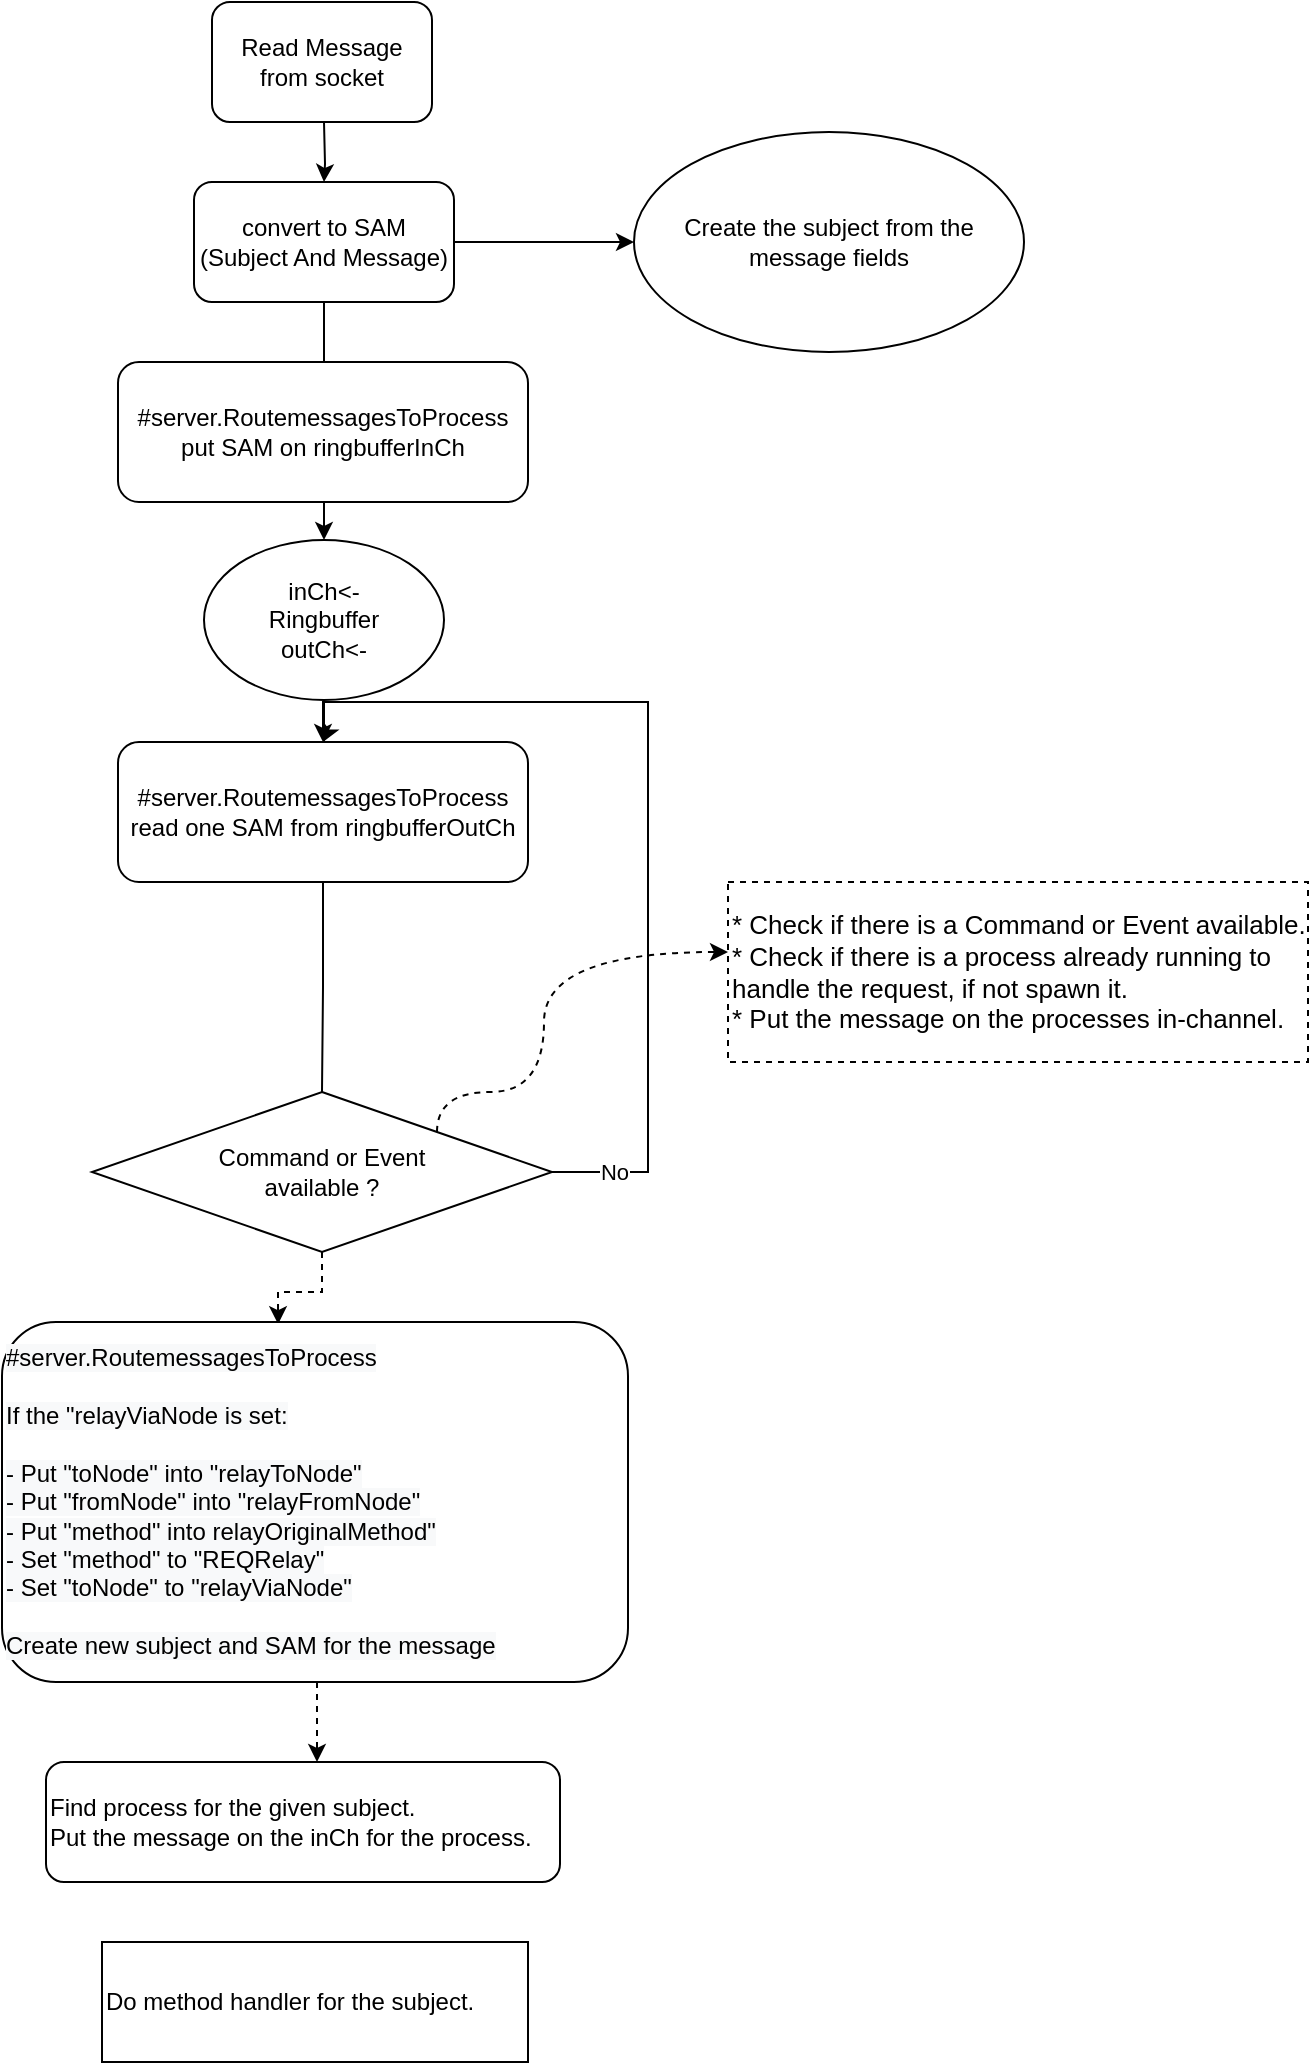 <mxfile version="15.4.0" type="device"><diagram id="C5RBs43oDa-KdzZeNtuy" name="Page-1"><mxGraphModel dx="1214" dy="874" grid="1" gridSize="10" guides="1" tooltips="1" connect="1" arrows="1" fold="1" page="1" pageScale="1" pageWidth="827" pageHeight="1169" math="0" shadow="0"><root><mxCell id="WIyWlLk6GJQsqaUBKTNV-0"/><mxCell id="WIyWlLk6GJQsqaUBKTNV-1" parent="WIyWlLk6GJQsqaUBKTNV-0"/><mxCell id="6SfeD6BV5iGqNxT6T9Xl-8" value="" style="edgeStyle=orthogonalEdgeStyle;rounded=0;orthogonalLoop=1;jettySize=auto;html=1;" edge="1" parent="WIyWlLk6GJQsqaUBKTNV-1" target="6SfeD6BV5iGqNxT6T9Xl-2"><mxGeometry relative="1" as="geometry"><mxPoint x="171" y="100" as="sourcePoint"/></mxGeometry></mxCell><mxCell id="6SfeD6BV5iGqNxT6T9Xl-0" value="Read Message from socket" style="rounded=1;whiteSpace=wrap;html=1;" vertex="1" parent="WIyWlLk6GJQsqaUBKTNV-1"><mxGeometry x="115" y="40" width="110" height="60" as="geometry"/></mxCell><mxCell id="6SfeD6BV5iGqNxT6T9Xl-7" value="" style="edgeStyle=orthogonalEdgeStyle;rounded=0;orthogonalLoop=1;jettySize=auto;html=1;" edge="1" parent="WIyWlLk6GJQsqaUBKTNV-1" source="6SfeD6BV5iGqNxT6T9Xl-2" target="6SfeD6BV5iGqNxT6T9Xl-6"><mxGeometry relative="1" as="geometry"/></mxCell><mxCell id="6SfeD6BV5iGqNxT6T9Xl-9" value="" style="edgeStyle=orthogonalEdgeStyle;rounded=0;orthogonalLoop=1;jettySize=auto;html=1;" edge="1" parent="WIyWlLk6GJQsqaUBKTNV-1" source="6SfeD6BV5iGqNxT6T9Xl-2" target="6SfeD6BV5iGqNxT6T9Xl-4"><mxGeometry relative="1" as="geometry"/></mxCell><mxCell id="6SfeD6BV5iGqNxT6T9Xl-2" value="convert to SAM&lt;br&gt;(Subject And Message)" style="rounded=1;whiteSpace=wrap;html=1;" vertex="1" parent="WIyWlLk6GJQsqaUBKTNV-1"><mxGeometry x="106" y="130" width="130" height="60" as="geometry"/></mxCell><mxCell id="6SfeD6BV5iGqNxT6T9Xl-3" value="#server.RoutemessagesToProcess&lt;br&gt;put SAM on ringbufferInCh" style="rounded=1;whiteSpace=wrap;html=1;" vertex="1" parent="WIyWlLk6GJQsqaUBKTNV-1"><mxGeometry x="68" y="220" width="205" height="70" as="geometry"/></mxCell><mxCell id="6SfeD6BV5iGqNxT6T9Xl-10" value="" style="edgeStyle=orthogonalEdgeStyle;rounded=0;orthogonalLoop=1;jettySize=auto;html=1;" edge="1" parent="WIyWlLk6GJQsqaUBKTNV-1" source="6SfeD6BV5iGqNxT6T9Xl-4" target="6SfeD6BV5iGqNxT6T9Xl-5"><mxGeometry relative="1" as="geometry"/></mxCell><mxCell id="6SfeD6BV5iGqNxT6T9Xl-4" value="inCh&amp;lt;-&lt;br&gt;Ringbuffer&lt;br&gt;outCh&amp;lt;-" style="ellipse;whiteSpace=wrap;html=1;" vertex="1" parent="WIyWlLk6GJQsqaUBKTNV-1"><mxGeometry x="111" y="309" width="120" height="80" as="geometry"/></mxCell><mxCell id="6SfeD6BV5iGqNxT6T9Xl-15" style="edgeStyle=orthogonalEdgeStyle;rounded=0;orthogonalLoop=1;jettySize=auto;html=1;exitX=0.5;exitY=1;exitDx=0;exitDy=0;entryX=0.5;entryY=0;entryDx=0;entryDy=0;startArrow=none;" edge="1" parent="WIyWlLk6GJQsqaUBKTNV-1" target="6SfeD6BV5iGqNxT6T9Xl-11"><mxGeometry relative="1" as="geometry"><mxPoint x="165.5" y="600" as="sourcePoint"/></mxGeometry></mxCell><mxCell id="6SfeD6BV5iGqNxT6T9Xl-5" value="#server.RoutemessagesToProcess&lt;br&gt;read one SAM from ringbufferOutCh" style="rounded=1;whiteSpace=wrap;html=1;" vertex="1" parent="WIyWlLk6GJQsqaUBKTNV-1"><mxGeometry x="68" y="410" width="205" height="70" as="geometry"/></mxCell><mxCell id="6SfeD6BV5iGqNxT6T9Xl-6" value="Create the subject from the message fields" style="ellipse;whiteSpace=wrap;html=1;rounded=1;" vertex="1" parent="WIyWlLk6GJQsqaUBKTNV-1"><mxGeometry x="326" y="105" width="195" height="110" as="geometry"/></mxCell><mxCell id="6SfeD6BV5iGqNxT6T9Xl-14" value="No" style="edgeStyle=orthogonalEdgeStyle;rounded=0;orthogonalLoop=1;jettySize=auto;html=1;exitX=1;exitY=0.5;exitDx=0;exitDy=0;entryX=0.5;entryY=0;entryDx=0;entryDy=0;" edge="1" parent="WIyWlLk6GJQsqaUBKTNV-1" source="6SfeD6BV5iGqNxT6T9Xl-11" target="6SfeD6BV5iGqNxT6T9Xl-5"><mxGeometry x="-0.867" relative="1" as="geometry"><Array as="points"><mxPoint x="333" y="625"/><mxPoint x="333" y="390"/><mxPoint x="171" y="390"/></Array><mxPoint as="offset"/></mxGeometry></mxCell><mxCell id="6SfeD6BV5iGqNxT6T9Xl-31" style="edgeStyle=orthogonalEdgeStyle;rounded=0;orthogonalLoop=1;jettySize=auto;html=1;entryX=0.441;entryY=0.006;entryDx=0;entryDy=0;entryPerimeter=0;dashed=1;" edge="1" parent="WIyWlLk6GJQsqaUBKTNV-1" source="6SfeD6BV5iGqNxT6T9Xl-11" target="6SfeD6BV5iGqNxT6T9Xl-30"><mxGeometry relative="1" as="geometry"/></mxCell><mxCell id="6SfeD6BV5iGqNxT6T9Xl-11" value="Command or Event&lt;br&gt;available ?" style="rhombus;whiteSpace=wrap;html=1;" vertex="1" parent="WIyWlLk6GJQsqaUBKTNV-1"><mxGeometry x="55" y="585" width="230" height="80" as="geometry"/></mxCell><mxCell id="6SfeD6BV5iGqNxT6T9Xl-17" value="" style="edgeStyle=orthogonalEdgeStyle;rounded=0;orthogonalLoop=1;jettySize=auto;html=1;exitX=0.5;exitY=1;exitDx=0;exitDy=0;entryX=0.5;entryY=0;entryDx=0;entryDy=0;endArrow=none;" edge="1" parent="WIyWlLk6GJQsqaUBKTNV-1" source="6SfeD6BV5iGqNxT6T9Xl-5" target="6SfeD6BV5iGqNxT6T9Xl-11"><mxGeometry relative="1" as="geometry"><mxPoint x="170.5" y="480" as="sourcePoint"/><mxPoint x="165.5" y="530" as="targetPoint"/></mxGeometry></mxCell><mxCell id="6SfeD6BV5iGqNxT6T9Xl-19" value="&lt;font style=&quot;font-size: 13px&quot;&gt;* Check if there is a Command or Event available.&lt;br&gt;* Check if there is a process already running to handle the request, if not spawn it.&lt;br&gt;* Put the message on the processes in-channel.&lt;/font&gt;" style="text;strokeColor=default;fillColor=none;align=left;verticalAlign=middle;whiteSpace=wrap;rounded=0;html=1;dashed=1;" vertex="1" parent="WIyWlLk6GJQsqaUBKTNV-1"><mxGeometry x="373" y="480" width="290" height="90" as="geometry"/></mxCell><mxCell id="6SfeD6BV5iGqNxT6T9Xl-22" value="" style="curved=1;endArrow=classic;html=1;rounded=0;edgeStyle=orthogonalEdgeStyle;exitX=1;exitY=0;exitDx=0;exitDy=0;dashed=1;" edge="1" parent="WIyWlLk6GJQsqaUBKTNV-1" source="6SfeD6BV5iGqNxT6T9Xl-11" target="6SfeD6BV5iGqNxT6T9Xl-19"><mxGeometry width="50" height="50" relative="1" as="geometry"><mxPoint x="231" y="585" as="sourcePoint"/><mxPoint x="281" y="535" as="targetPoint"/><Array as="points"><mxPoint x="228" y="585"/><mxPoint x="281" y="585"/><mxPoint x="281" y="515"/></Array></mxGeometry></mxCell><mxCell id="6SfeD6BV5iGqNxT6T9Xl-33" style="edgeStyle=orthogonalEdgeStyle;rounded=0;orthogonalLoop=1;jettySize=auto;html=1;entryX=0.572;entryY=0;entryDx=0;entryDy=0;entryPerimeter=0;dashed=1;" edge="1" parent="WIyWlLk6GJQsqaUBKTNV-1"><mxGeometry relative="1" as="geometry"><mxPoint x="167.504" y="880" as="sourcePoint"/><mxPoint x="167.504" y="920" as="targetPoint"/><Array as="points"><mxPoint x="168" y="900"/><mxPoint x="168" y="900"/></Array></mxGeometry></mxCell><mxCell id="6SfeD6BV5iGqNxT6T9Xl-30" value="&lt;span style=&quot;color: rgb(0 , 0 , 0) ; font-family: &amp;#34;helvetica&amp;#34; ; font-size: 12px ; font-style: normal ; font-weight: 400 ; letter-spacing: normal ; text-align: left ; text-indent: 0px ; text-transform: none ; word-spacing: 0px ; background-color: rgb(248 , 249 , 250) ; display: inline ; float: none&quot;&gt;&lt;span style=&quot;font-family: &amp;#34;helvetica&amp;#34; ; text-align: center&quot;&gt;#server.RoutemessagesToProcess&lt;br&gt;&lt;/span&gt;&lt;br&gt;If the &quot;relayViaNode is set:&lt;/span&gt;&lt;br style=&quot;color: rgb(0 , 0 , 0) ; font-family: &amp;#34;helvetica&amp;#34; ; font-size: 12px ; font-style: normal ; font-weight: 400 ; letter-spacing: normal ; text-align: left ; text-indent: 0px ; text-transform: none ; word-spacing: 0px ; background-color: rgb(248 , 249 , 250)&quot;&gt;&lt;br style=&quot;color: rgb(0 , 0 , 0) ; font-family: &amp;#34;helvetica&amp;#34; ; font-size: 12px ; font-style: normal ; font-weight: 400 ; letter-spacing: normal ; text-align: left ; text-indent: 0px ; text-transform: none ; word-spacing: 0px ; background-color: rgb(248 , 249 , 250)&quot;&gt;&lt;span style=&quot;color: rgb(0 , 0 , 0) ; font-family: &amp;#34;helvetica&amp;#34; ; font-size: 12px ; font-style: normal ; font-weight: 400 ; letter-spacing: normal ; text-align: left ; text-indent: 0px ; text-transform: none ; word-spacing: 0px ; background-color: rgb(248 , 249 , 250) ; display: inline ; float: none&quot;&gt;- Put &quot;toNode&quot; into &quot;relayToNode&quot;&lt;/span&gt;&lt;br style=&quot;color: rgb(0 , 0 , 0) ; font-family: &amp;#34;helvetica&amp;#34; ; font-size: 12px ; font-style: normal ; font-weight: 400 ; letter-spacing: normal ; text-align: left ; text-indent: 0px ; text-transform: none ; word-spacing: 0px ; background-color: rgb(248 , 249 , 250)&quot;&gt;&lt;span style=&quot;color: rgb(0 , 0 , 0) ; font-family: &amp;#34;helvetica&amp;#34; ; font-size: 12px ; font-style: normal ; font-weight: 400 ; letter-spacing: normal ; text-align: left ; text-indent: 0px ; text-transform: none ; word-spacing: 0px ; background-color: rgb(248 , 249 , 250) ; display: inline ; float: none&quot;&gt;- Put &quot;fromNode&quot; into &quot;relayFromNode&quot;&lt;/span&gt;&lt;br style=&quot;color: rgb(0 , 0 , 0) ; font-family: &amp;#34;helvetica&amp;#34; ; font-size: 12px ; font-style: normal ; font-weight: 400 ; letter-spacing: normal ; text-align: left ; text-indent: 0px ; text-transform: none ; word-spacing: 0px ; background-color: rgb(248 , 249 , 250)&quot;&gt;&lt;span style=&quot;color: rgb(0 , 0 , 0) ; font-family: &amp;#34;helvetica&amp;#34; ; font-size: 12px ; font-style: normal ; font-weight: 400 ; letter-spacing: normal ; text-align: left ; text-indent: 0px ; text-transform: none ; word-spacing: 0px ; background-color: rgb(248 , 249 , 250) ; display: inline ; float: none&quot;&gt;- Put &quot;method&quot; into relayOriginalMethod&quot;&lt;/span&gt;&lt;br style=&quot;color: rgb(0 , 0 , 0) ; font-family: &amp;#34;helvetica&amp;#34; ; font-size: 12px ; font-style: normal ; font-weight: 400 ; letter-spacing: normal ; text-align: left ; text-indent: 0px ; text-transform: none ; word-spacing: 0px ; background-color: rgb(248 , 249 , 250)&quot;&gt;&lt;span style=&quot;color: rgb(0 , 0 , 0) ; font-family: &amp;#34;helvetica&amp;#34; ; font-size: 12px ; font-style: normal ; font-weight: 400 ; letter-spacing: normal ; text-align: left ; text-indent: 0px ; text-transform: none ; word-spacing: 0px ; background-color: rgb(248 , 249 , 250) ; display: inline ; float: none&quot;&gt;- Set &quot;method&quot; to &quot;REQRelay&quot;&lt;/span&gt;&lt;br style=&quot;color: rgb(0 , 0 , 0) ; font-family: &amp;#34;helvetica&amp;#34; ; font-size: 12px ; font-style: normal ; font-weight: 400 ; letter-spacing: normal ; text-align: left ; text-indent: 0px ; text-transform: none ; word-spacing: 0px ; background-color: rgb(248 , 249 , 250)&quot;&gt;&lt;span style=&quot;color: rgb(0 , 0 , 0) ; font-family: &amp;#34;helvetica&amp;#34; ; font-size: 12px ; font-style: normal ; font-weight: 400 ; letter-spacing: normal ; text-align: left ; text-indent: 0px ; text-transform: none ; word-spacing: 0px ; background-color: rgb(248 , 249 , 250) ; display: inline ; float: none&quot;&gt;- Set &quot;toNode&quot; to &quot;relayViaNode&quot;&lt;/span&gt;&lt;br style=&quot;color: rgb(0 , 0 , 0) ; font-family: &amp;#34;helvetica&amp;#34; ; font-size: 12px ; font-style: normal ; font-weight: 400 ; letter-spacing: normal ; text-align: left ; text-indent: 0px ; text-transform: none ; word-spacing: 0px ; background-color: rgb(248 , 249 , 250)&quot;&gt;&lt;br style=&quot;color: rgb(0 , 0 , 0) ; font-family: &amp;#34;helvetica&amp;#34; ; font-size: 12px ; font-style: normal ; font-weight: 400 ; letter-spacing: normal ; text-align: left ; text-indent: 0px ; text-transform: none ; word-spacing: 0px ; background-color: rgb(248 , 249 , 250)&quot;&gt;&lt;span style=&quot;color: rgb(0 , 0 , 0) ; font-family: &amp;#34;helvetica&amp;#34; ; font-size: 12px ; font-style: normal ; font-weight: 400 ; letter-spacing: normal ; text-align: left ; text-indent: 0px ; text-transform: none ; word-spacing: 0px ; background-color: rgb(248 , 249 , 250) ; display: inline ; float: none&quot;&gt;Create new subject and SAM for the message&lt;/span&gt;" style="rounded=1;whiteSpace=wrap;html=1;strokeColor=default;align=left;" vertex="1" parent="WIyWlLk6GJQsqaUBKTNV-1"><mxGeometry x="10" y="700" width="313" height="180" as="geometry"/></mxCell><mxCell id="6SfeD6BV5iGqNxT6T9Xl-32" value="Find process for the given subject.&lt;br&gt;Put the message on the inCh for the process." style="rounded=1;whiteSpace=wrap;html=1;strokeColor=default;align=left;" vertex="1" parent="WIyWlLk6GJQsqaUBKTNV-1"><mxGeometry x="32" y="920" width="257" height="60" as="geometry"/></mxCell><mxCell id="6SfeD6BV5iGqNxT6T9Xl-34" value="Do method handler for the subject." style="rounded=0;whiteSpace=wrap;html=1;strokeColor=default;align=left;" vertex="1" parent="WIyWlLk6GJQsqaUBKTNV-1"><mxGeometry x="60" y="1010" width="213" height="60" as="geometry"/></mxCell></root></mxGraphModel></diagram></mxfile>